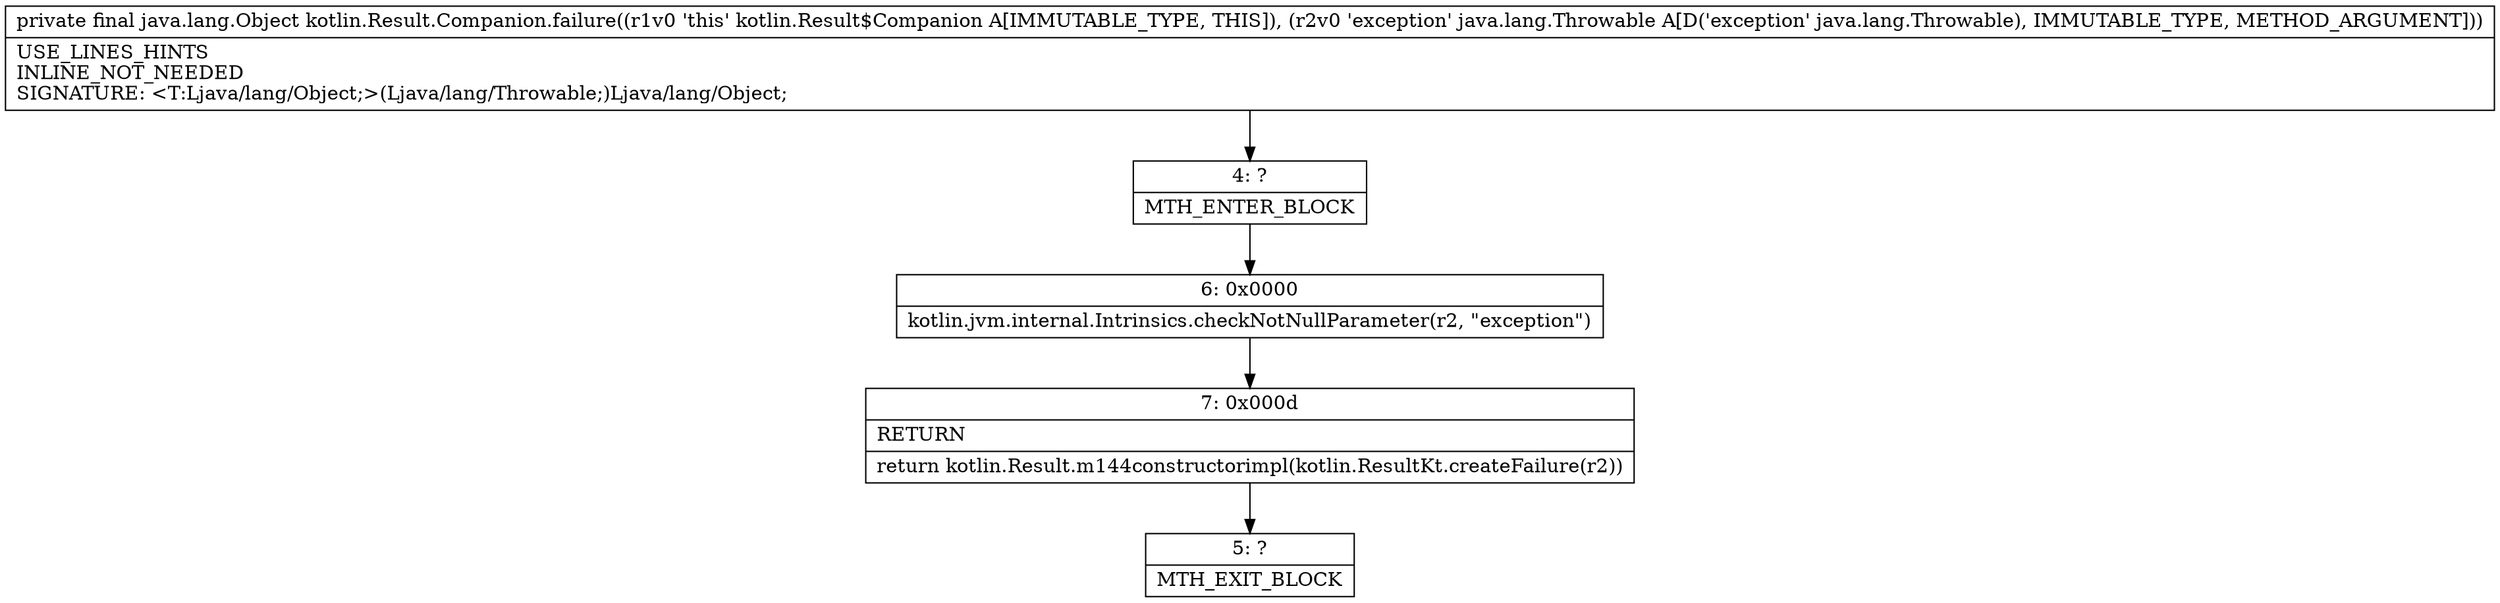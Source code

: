 digraph "CFG forkotlin.Result.Companion.failure(Ljava\/lang\/Throwable;)Ljava\/lang\/Object;" {
Node_4 [shape=record,label="{4\:\ ?|MTH_ENTER_BLOCK\l}"];
Node_6 [shape=record,label="{6\:\ 0x0000|kotlin.jvm.internal.Intrinsics.checkNotNullParameter(r2, \"exception\")\l}"];
Node_7 [shape=record,label="{7\:\ 0x000d|RETURN\l|return kotlin.Result.m144constructorimpl(kotlin.ResultKt.createFailure(r2))\l}"];
Node_5 [shape=record,label="{5\:\ ?|MTH_EXIT_BLOCK\l}"];
MethodNode[shape=record,label="{private final java.lang.Object kotlin.Result.Companion.failure((r1v0 'this' kotlin.Result$Companion A[IMMUTABLE_TYPE, THIS]), (r2v0 'exception' java.lang.Throwable A[D('exception' java.lang.Throwable), IMMUTABLE_TYPE, METHOD_ARGUMENT]))  | USE_LINES_HINTS\lINLINE_NOT_NEEDED\lSIGNATURE: \<T:Ljava\/lang\/Object;\>(Ljava\/lang\/Throwable;)Ljava\/lang\/Object;\l}"];
MethodNode -> Node_4;Node_4 -> Node_6;
Node_6 -> Node_7;
Node_7 -> Node_5;
}

